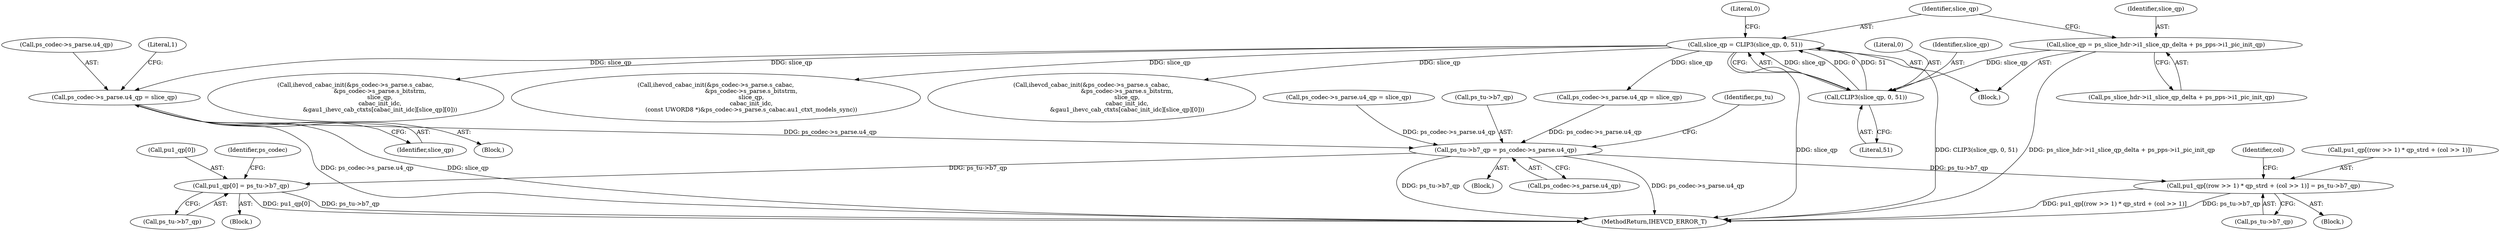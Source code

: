 digraph "0_Android_bcfc7124f6ef9f1ec128fb2e90de774a5b33d199_0@pointer" {
"1000893" [label="(Call,ps_codec->s_parse.u4_qp = slice_qp)"];
"1000858" [label="(Call,slice_qp = CLIP3(slice_qp, 0, 51))"];
"1000860" [label="(Call,CLIP3(slice_qp, 0, 51))"];
"1000849" [label="(Call,slice_qp = ps_slice_hdr->i1_slice_qp_delta + ps_pps->i1_pic_init_qp)"];
"1001767" [label="(Call,ps_tu->b7_qp = ps_codec->s_parse.u4_qp)"];
"1002729" [label="(Call,pu1_qp[0] = ps_tu->b7_qp)"];
"1002817" [label="(Call,pu1_qp[(row >> 1) * qp_strd + (col >> 1)] = ps_tu->b7_qp)"];
"1000894" [label="(Call,ps_codec->s_parse.u4_qp)"];
"1000893" [label="(Call,ps_codec->s_parse.u4_qp = slice_qp)"];
"1005079" [label="(MethodReturn,IHEVCD_ERROR_T)"];
"1001123" [label="(Call,ps_codec->s_parse.u4_qp = slice_qp)"];
"1000863" [label="(Literal,51)"];
"1002816" [label="(Block,)"];
"1000860" [label="(Call,CLIP3(slice_qp, 0, 51))"];
"1001768" [label="(Call,ps_tu->b7_qp)"];
"1002729" [label="(Call,pu1_qp[0] = ps_tu->b7_qp)"];
"1002728" [label="(Block,)"];
"1000903" [label="(Literal,1)"];
"1001767" [label="(Call,ps_tu->b7_qp = ps_codec->s_parse.u4_qp)"];
"1002817" [label="(Call,pu1_qp[(row >> 1) * qp_strd + (col >> 1)] = ps_tu->b7_qp)"];
"1000850" [label="(Identifier,slice_qp)"];
"1000858" [label="(Call,slice_qp = CLIP3(slice_qp, 0, 51))"];
"1001507" [label="(Call,ps_codec->s_parse.u4_qp = slice_qp)"];
"1000861" [label="(Identifier,slice_qp)"];
"1002818" [label="(Call,pu1_qp[(row >> 1) * qp_strd + (col >> 1)])"];
"1000899" [label="(Identifier,slice_qp)"];
"1002733" [label="(Call,ps_tu->b7_qp)"];
"1002814" [label="(Identifier,col)"];
"1002730" [label="(Call,pu1_qp[0])"];
"1002829" [label="(Call,ps_tu->b7_qp)"];
"1001711" [label="(Block,)"];
"1000862" [label="(Literal,0)"];
"1000976" [label="(Call,ihevcd_cabac_init(&ps_codec->s_parse.s_cabac,\n                          &ps_codec->s_parse.s_bitstrm,\n                          slice_qp,\n                          cabac_init_idc,\n                          &gau1_ihevc_cab_ctxts[cabac_init_idc][slice_qp][0]))"];
"1001542" [label="(Call,ihevcd_cabac_init(&ps_codec->s_parse.s_cabac,\n                                      &ps_codec->s_parse.s_bitstrm,\n                                      slice_qp,\n                                      cabac_init_idc,\n                                      (const UWORD8 *)&ps_codec->s_parse.s_cabac.au1_ctxt_models_sync))"];
"1000859" [label="(Identifier,slice_qp)"];
"1000849" [label="(Call,slice_qp = ps_slice_hdr->i1_slice_qp_delta + ps_pps->i1_pic_init_qp)"];
"1000892" [label="(Block,)"];
"1000867" [label="(Literal,0)"];
"1001778" [label="(Identifier,ps_tu)"];
"1001771" [label="(Call,ps_codec->s_parse.u4_qp)"];
"1001517" [label="(Call,ihevcd_cabac_init(&ps_codec->s_parse.s_cabac,\n                                      &ps_codec->s_parse.s_bitstrm,\n                                      slice_qp,\n                                      cabac_init_idc,\n                                      &gau1_ihevc_cab_ctxts[cabac_init_idc][slice_qp][0]))"];
"1002835" [label="(Identifier,ps_codec)"];
"1000190" [label="(Block,)"];
"1000851" [label="(Call,ps_slice_hdr->i1_slice_qp_delta + ps_pps->i1_pic_init_qp)"];
"1000893" -> "1000892"  [label="AST: "];
"1000893" -> "1000899"  [label="CFG: "];
"1000894" -> "1000893"  [label="AST: "];
"1000899" -> "1000893"  [label="AST: "];
"1000903" -> "1000893"  [label="CFG: "];
"1000893" -> "1005079"  [label="DDG: slice_qp"];
"1000893" -> "1005079"  [label="DDG: ps_codec->s_parse.u4_qp"];
"1000858" -> "1000893"  [label="DDG: slice_qp"];
"1000893" -> "1001767"  [label="DDG: ps_codec->s_parse.u4_qp"];
"1000858" -> "1000190"  [label="AST: "];
"1000858" -> "1000860"  [label="CFG: "];
"1000859" -> "1000858"  [label="AST: "];
"1000860" -> "1000858"  [label="AST: "];
"1000867" -> "1000858"  [label="CFG: "];
"1000858" -> "1005079"  [label="DDG: slice_qp"];
"1000858" -> "1005079"  [label="DDG: CLIP3(slice_qp, 0, 51)"];
"1000860" -> "1000858"  [label="DDG: slice_qp"];
"1000860" -> "1000858"  [label="DDG: 0"];
"1000860" -> "1000858"  [label="DDG: 51"];
"1000858" -> "1000976"  [label="DDG: slice_qp"];
"1000858" -> "1001507"  [label="DDG: slice_qp"];
"1000858" -> "1001517"  [label="DDG: slice_qp"];
"1000858" -> "1001542"  [label="DDG: slice_qp"];
"1000860" -> "1000863"  [label="CFG: "];
"1000861" -> "1000860"  [label="AST: "];
"1000862" -> "1000860"  [label="AST: "];
"1000863" -> "1000860"  [label="AST: "];
"1000849" -> "1000860"  [label="DDG: slice_qp"];
"1000849" -> "1000190"  [label="AST: "];
"1000849" -> "1000851"  [label="CFG: "];
"1000850" -> "1000849"  [label="AST: "];
"1000851" -> "1000849"  [label="AST: "];
"1000859" -> "1000849"  [label="CFG: "];
"1000849" -> "1005079"  [label="DDG: ps_slice_hdr->i1_slice_qp_delta + ps_pps->i1_pic_init_qp"];
"1001767" -> "1001711"  [label="AST: "];
"1001767" -> "1001771"  [label="CFG: "];
"1001768" -> "1001767"  [label="AST: "];
"1001771" -> "1001767"  [label="AST: "];
"1001778" -> "1001767"  [label="CFG: "];
"1001767" -> "1005079"  [label="DDG: ps_codec->s_parse.u4_qp"];
"1001767" -> "1005079"  [label="DDG: ps_tu->b7_qp"];
"1001123" -> "1001767"  [label="DDG: ps_codec->s_parse.u4_qp"];
"1001507" -> "1001767"  [label="DDG: ps_codec->s_parse.u4_qp"];
"1001767" -> "1002729"  [label="DDG: ps_tu->b7_qp"];
"1001767" -> "1002817"  [label="DDG: ps_tu->b7_qp"];
"1002729" -> "1002728"  [label="AST: "];
"1002729" -> "1002733"  [label="CFG: "];
"1002730" -> "1002729"  [label="AST: "];
"1002733" -> "1002729"  [label="AST: "];
"1002835" -> "1002729"  [label="CFG: "];
"1002729" -> "1005079"  [label="DDG: ps_tu->b7_qp"];
"1002729" -> "1005079"  [label="DDG: pu1_qp[0]"];
"1002817" -> "1002816"  [label="AST: "];
"1002817" -> "1002829"  [label="CFG: "];
"1002818" -> "1002817"  [label="AST: "];
"1002829" -> "1002817"  [label="AST: "];
"1002814" -> "1002817"  [label="CFG: "];
"1002817" -> "1005079"  [label="DDG: pu1_qp[(row >> 1) * qp_strd + (col >> 1)]"];
"1002817" -> "1005079"  [label="DDG: ps_tu->b7_qp"];
}
